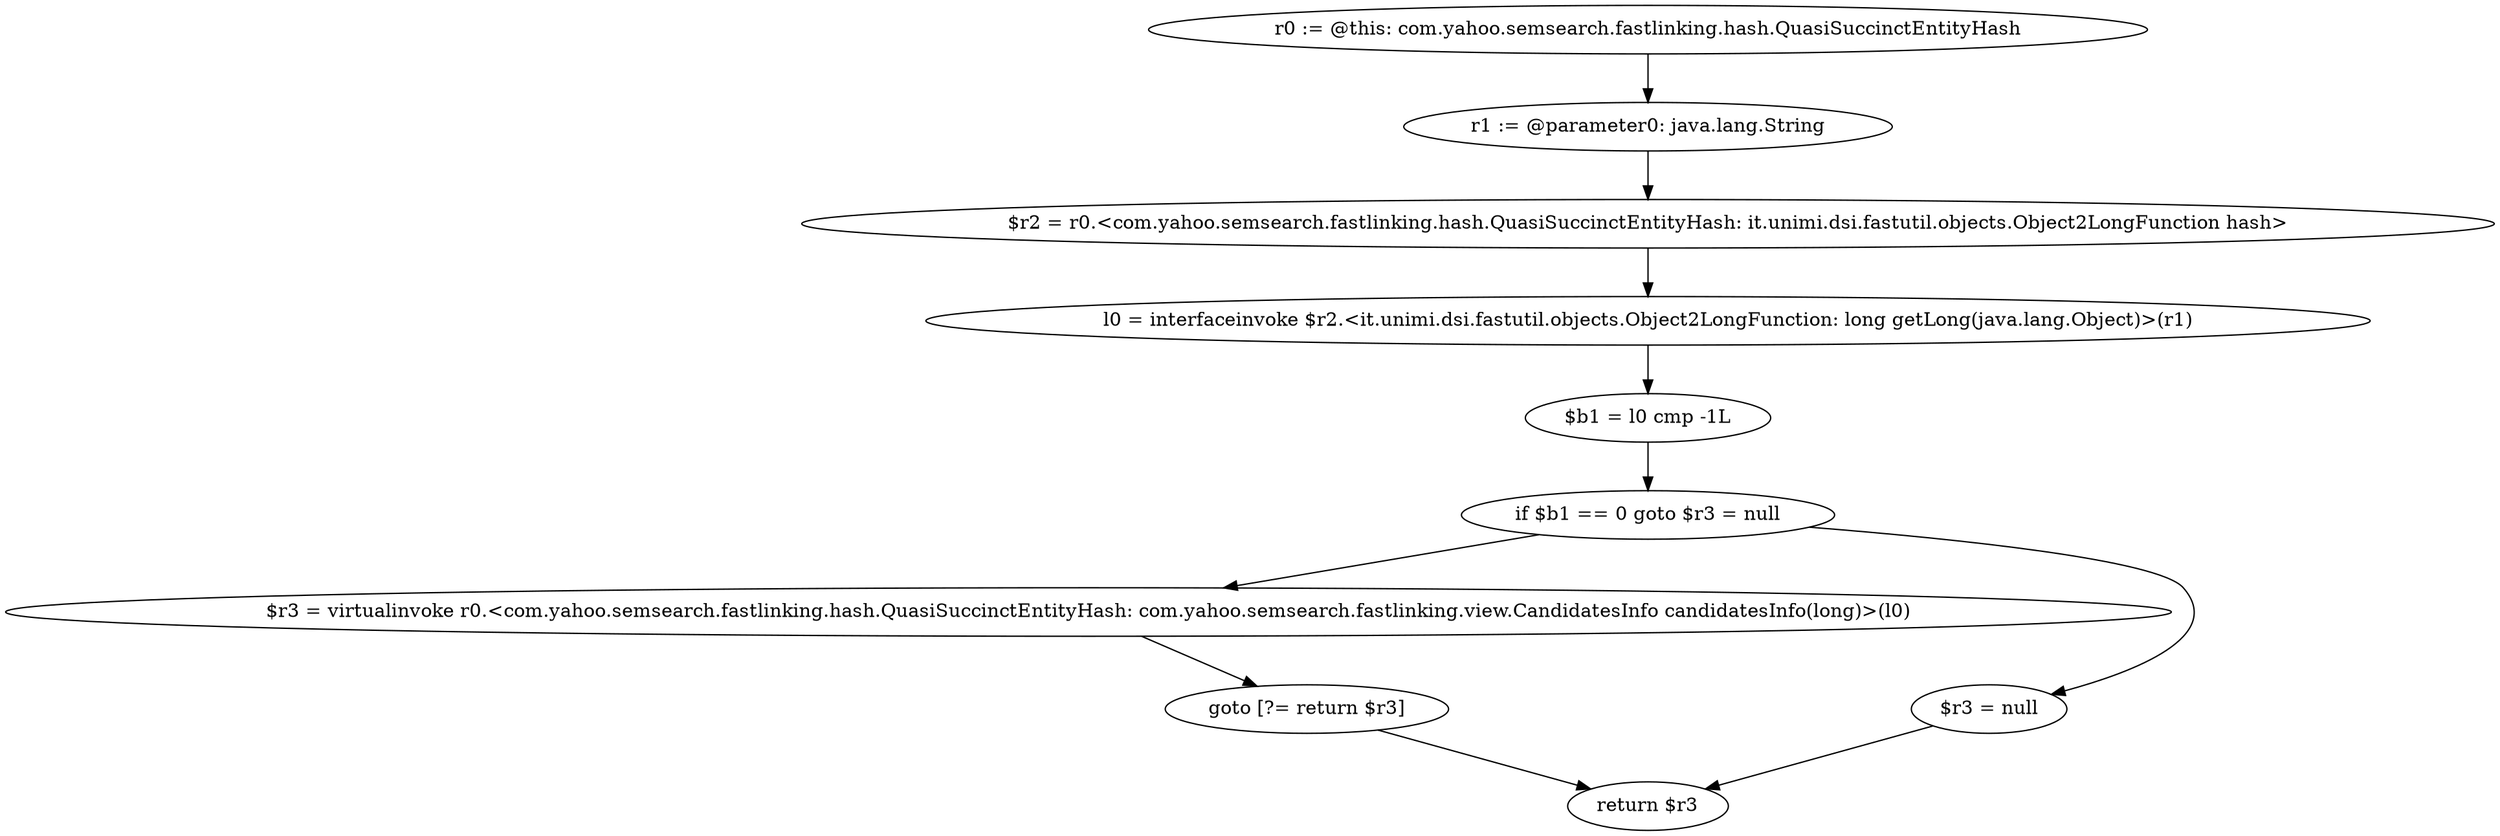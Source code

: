 digraph "unitGraph" {
    "r0 := @this: com.yahoo.semsearch.fastlinking.hash.QuasiSuccinctEntityHash"
    "r1 := @parameter0: java.lang.String"
    "$r2 = r0.<com.yahoo.semsearch.fastlinking.hash.QuasiSuccinctEntityHash: it.unimi.dsi.fastutil.objects.Object2LongFunction hash>"
    "l0 = interfaceinvoke $r2.<it.unimi.dsi.fastutil.objects.Object2LongFunction: long getLong(java.lang.Object)>(r1)"
    "$b1 = l0 cmp -1L"
    "if $b1 == 0 goto $r3 = null"
    "$r3 = virtualinvoke r0.<com.yahoo.semsearch.fastlinking.hash.QuasiSuccinctEntityHash: com.yahoo.semsearch.fastlinking.view.CandidatesInfo candidatesInfo(long)>(l0)"
    "goto [?= return $r3]"
    "$r3 = null"
    "return $r3"
    "r0 := @this: com.yahoo.semsearch.fastlinking.hash.QuasiSuccinctEntityHash"->"r1 := @parameter0: java.lang.String";
    "r1 := @parameter0: java.lang.String"->"$r2 = r0.<com.yahoo.semsearch.fastlinking.hash.QuasiSuccinctEntityHash: it.unimi.dsi.fastutil.objects.Object2LongFunction hash>";
    "$r2 = r0.<com.yahoo.semsearch.fastlinking.hash.QuasiSuccinctEntityHash: it.unimi.dsi.fastutil.objects.Object2LongFunction hash>"->"l0 = interfaceinvoke $r2.<it.unimi.dsi.fastutil.objects.Object2LongFunction: long getLong(java.lang.Object)>(r1)";
    "l0 = interfaceinvoke $r2.<it.unimi.dsi.fastutil.objects.Object2LongFunction: long getLong(java.lang.Object)>(r1)"->"$b1 = l0 cmp -1L";
    "$b1 = l0 cmp -1L"->"if $b1 == 0 goto $r3 = null";
    "if $b1 == 0 goto $r3 = null"->"$r3 = virtualinvoke r0.<com.yahoo.semsearch.fastlinking.hash.QuasiSuccinctEntityHash: com.yahoo.semsearch.fastlinking.view.CandidatesInfo candidatesInfo(long)>(l0)";
    "if $b1 == 0 goto $r3 = null"->"$r3 = null";
    "$r3 = virtualinvoke r0.<com.yahoo.semsearch.fastlinking.hash.QuasiSuccinctEntityHash: com.yahoo.semsearch.fastlinking.view.CandidatesInfo candidatesInfo(long)>(l0)"->"goto [?= return $r3]";
    "goto [?= return $r3]"->"return $r3";
    "$r3 = null"->"return $r3";
}
